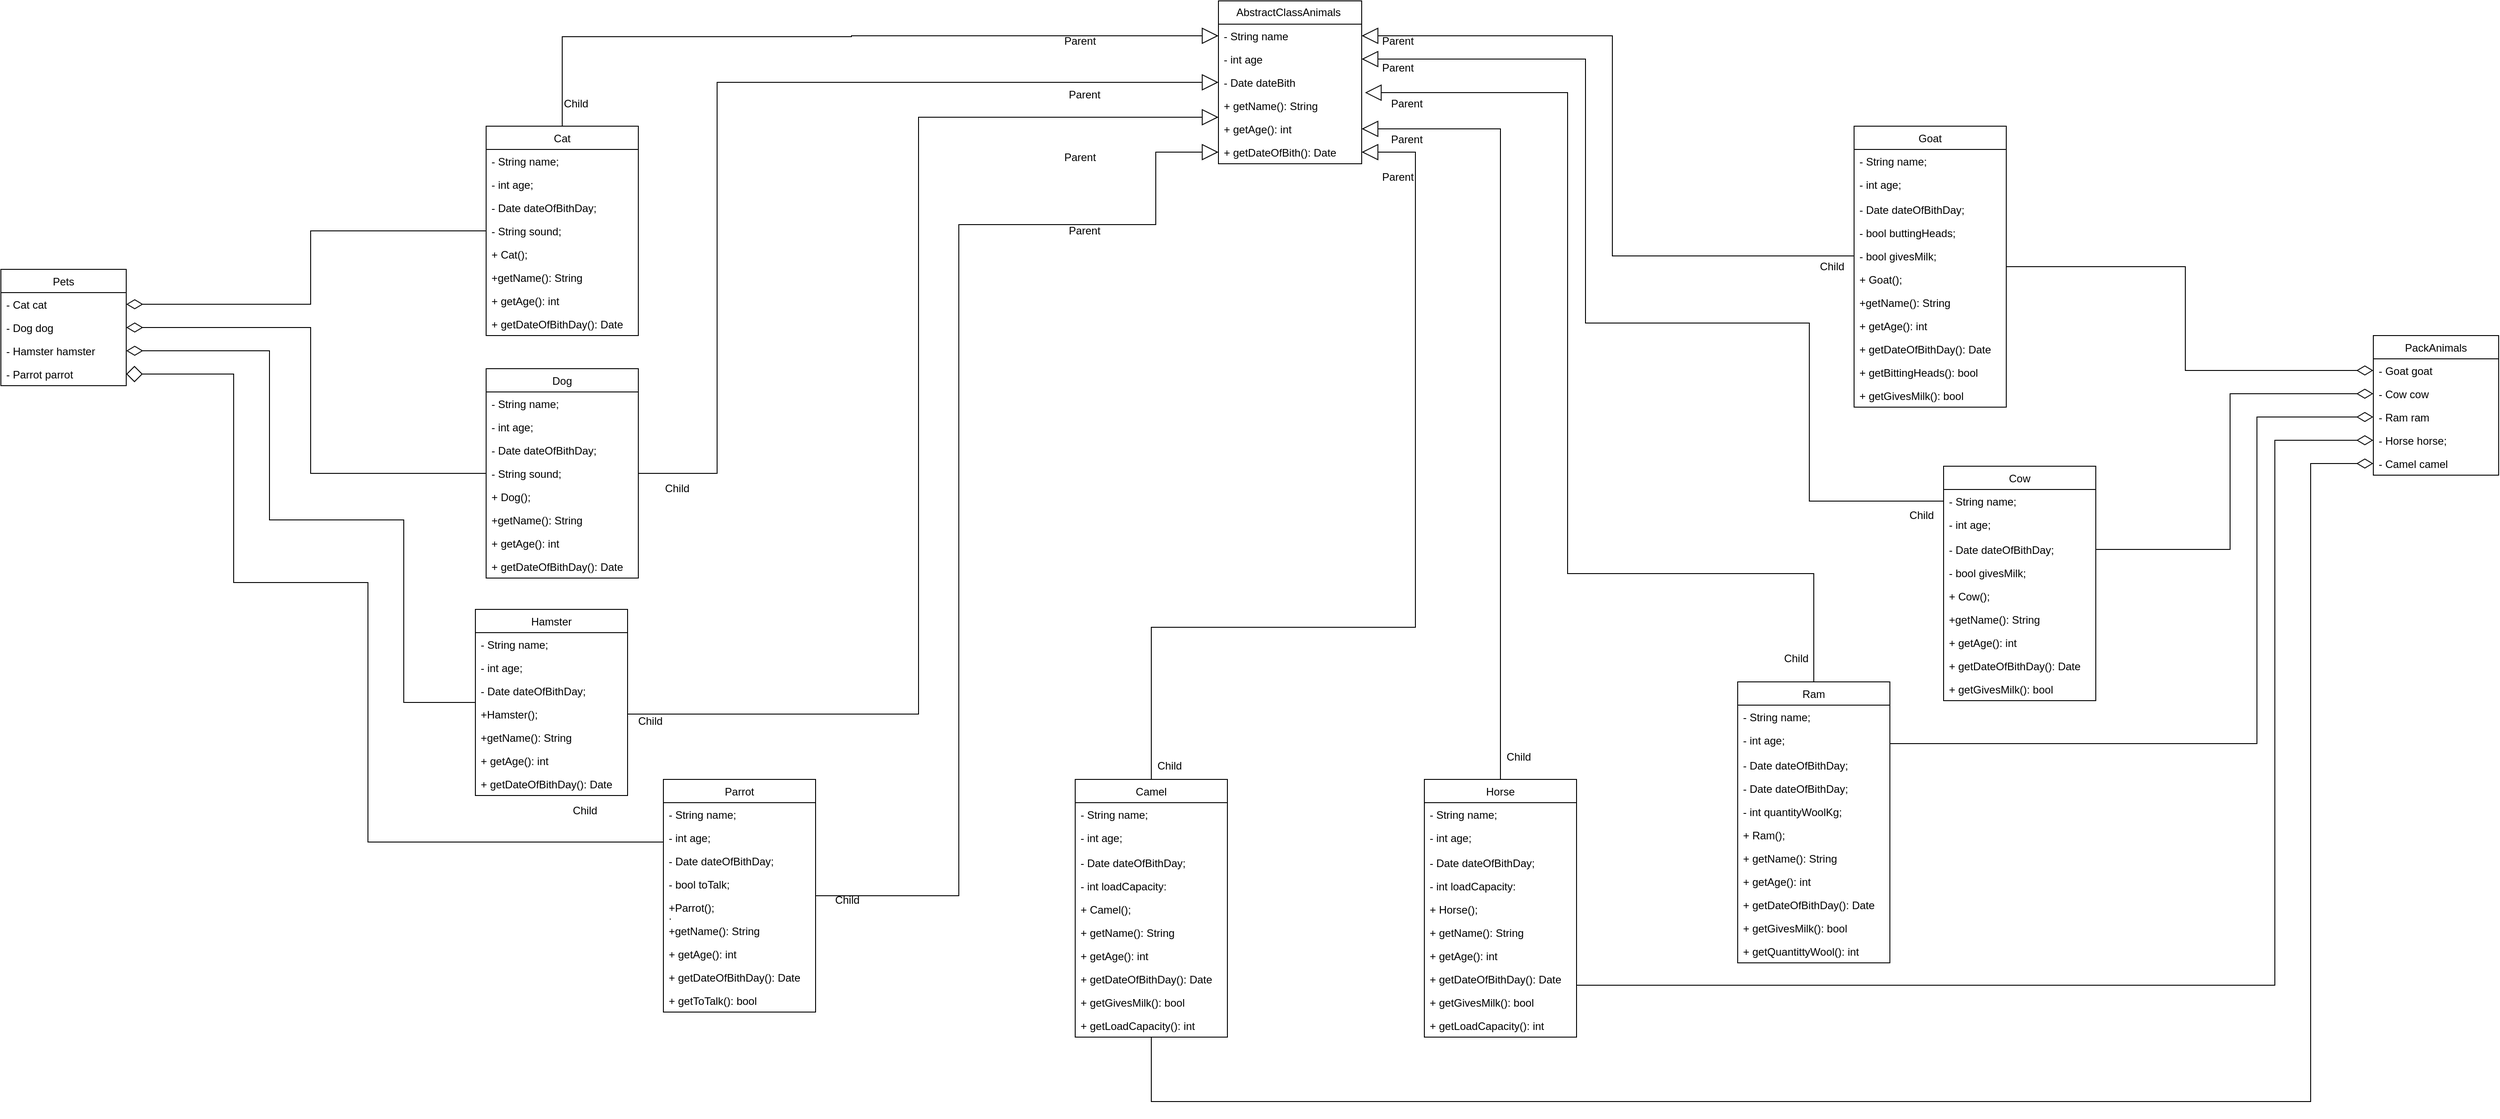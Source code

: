 <mxfile version="21.0.2" type="device"><diagram name="Страница 1" id="cT8dBpy1_3eUIPKCFxDa"><mxGraphModel dx="4470" dy="2877" grid="1" gridSize="10" guides="1" tooltips="1" connect="1" arrows="1" fold="1" page="1" pageScale="1" pageWidth="827" pageHeight="1169" math="0" shadow="0"><root><mxCell id="0"/><mxCell id="1" parent="0"/><mxCell id="SlLjY2bCxYpocSFj_MPM-5" value="Pets" style="swimlane;fontStyle=0;childLayout=stackLayout;horizontal=1;startSize=26;fillColor=none;horizontalStack=0;resizeParent=1;resizeParentMax=0;resizeLast=0;collapsible=1;marginBottom=0;" parent="1" vertex="1"><mxGeometry x="-1040" y="-60" width="140" height="130" as="geometry"><mxRectangle x="70" y="190" width="60" height="30" as="alternateBounds"/></mxGeometry></mxCell><mxCell id="SlLjY2bCxYpocSFj_MPM-6" value="- Cat cat" style="text;strokeColor=none;fillColor=none;align=left;verticalAlign=top;spacingLeft=4;spacingRight=4;overflow=hidden;rotatable=0;points=[[0,0.5],[1,0.5]];portConstraint=eastwest;" parent="SlLjY2bCxYpocSFj_MPM-5" vertex="1"><mxGeometry y="26" width="140" height="26" as="geometry"/></mxCell><mxCell id="SlLjY2bCxYpocSFj_MPM-7" value="- Dog dog" style="text;strokeColor=none;fillColor=none;align=left;verticalAlign=top;spacingLeft=4;spacingRight=4;overflow=hidden;rotatable=0;points=[[0,0.5],[1,0.5]];portConstraint=eastwest;" parent="SlLjY2bCxYpocSFj_MPM-5" vertex="1"><mxGeometry y="52" width="140" height="26" as="geometry"/></mxCell><mxCell id="SlLjY2bCxYpocSFj_MPM-8" value="- Hamster hamster" style="text;strokeColor=none;fillColor=none;align=left;verticalAlign=top;spacingLeft=4;spacingRight=4;overflow=hidden;rotatable=0;points=[[0,0.5],[1,0.5]];portConstraint=eastwest;" parent="SlLjY2bCxYpocSFj_MPM-5" vertex="1"><mxGeometry y="78" width="140" height="26" as="geometry"/></mxCell><mxCell id="lyi3nsSo2oA5ovDPNlFx-39" value="- Parrot parrot" style="text;strokeColor=none;fillColor=none;align=left;verticalAlign=top;spacingLeft=4;spacingRight=4;overflow=hidden;rotatable=0;points=[[0,0.5],[1,0.5]];portConstraint=eastwest;" parent="SlLjY2bCxYpocSFj_MPM-5" vertex="1"><mxGeometry y="104" width="140" height="26" as="geometry"/></mxCell><mxCell id="SlLjY2bCxYpocSFj_MPM-9" value="PackAnimals" style="swimlane;fontStyle=0;childLayout=stackLayout;horizontal=1;startSize=26;fillColor=none;horizontalStack=0;resizeParent=1;resizeParentMax=0;resizeLast=0;collapsible=1;marginBottom=0;" parent="1" vertex="1"><mxGeometry x="1610" y="14" width="140" height="156" as="geometry"/></mxCell><mxCell id="SlLjY2bCxYpocSFj_MPM-10" value="- Goat goat" style="text;strokeColor=none;fillColor=none;align=left;verticalAlign=top;spacingLeft=4;spacingRight=4;overflow=hidden;rotatable=0;points=[[0,0.5],[1,0.5]];portConstraint=eastwest;" parent="SlLjY2bCxYpocSFj_MPM-9" vertex="1"><mxGeometry y="26" width="140" height="26" as="geometry"/></mxCell><mxCell id="SlLjY2bCxYpocSFj_MPM-11" value="- Cow cow " style="text;strokeColor=none;fillColor=none;align=left;verticalAlign=top;spacingLeft=4;spacingRight=4;overflow=hidden;rotatable=0;points=[[0,0.5],[1,0.5]];portConstraint=eastwest;" parent="SlLjY2bCxYpocSFj_MPM-9" vertex="1"><mxGeometry y="52" width="140" height="26" as="geometry"/></mxCell><mxCell id="SlLjY2bCxYpocSFj_MPM-12" value="- Ram ram" style="text;strokeColor=none;fillColor=none;align=left;verticalAlign=top;spacingLeft=4;spacingRight=4;overflow=hidden;rotatable=0;points=[[0,0.5],[1,0.5]];portConstraint=eastwest;" parent="SlLjY2bCxYpocSFj_MPM-9" vertex="1"><mxGeometry y="78" width="140" height="26" as="geometry"/></mxCell><mxCell id="lyi3nsSo2oA5ovDPNlFx-111" value="- Horse horse;" style="text;strokeColor=none;fillColor=none;align=left;verticalAlign=top;spacingLeft=4;spacingRight=4;overflow=hidden;rotatable=0;points=[[0,0.5],[1,0.5]];portConstraint=eastwest;" parent="SlLjY2bCxYpocSFj_MPM-9" vertex="1"><mxGeometry y="104" width="140" height="26" as="geometry"/></mxCell><mxCell id="WIQMzBnwTn2i3exdEgQD-1" value="- Camel camel" style="text;strokeColor=none;fillColor=none;align=left;verticalAlign=top;spacingLeft=4;spacingRight=4;overflow=hidden;rotatable=0;points=[[0,0.5],[1,0.5]];portConstraint=eastwest;" parent="SlLjY2bCxYpocSFj_MPM-9" vertex="1"><mxGeometry y="130" width="140" height="26" as="geometry"/></mxCell><mxCell id="0Rl88c824st3rcT5z0Gn-23" style="edgeStyle=orthogonalEdgeStyle;rounded=0;orthogonalLoop=1;jettySize=auto;html=1;entryX=0;entryY=0.5;entryDx=0;entryDy=0;endArrow=block;endFill=0;endSize=16;" edge="1" parent="1" source="lyi3nsSo2oA5ovDPNlFx-1" target="0Rl88c824st3rcT5z0Gn-16"><mxGeometry relative="1" as="geometry"><Array as="points"><mxPoint x="-413" y="-320"/><mxPoint x="-90" y="-320"/></Array></mxGeometry></mxCell><mxCell id="0Rl88c824st3rcT5z0Gn-42" style="edgeStyle=orthogonalEdgeStyle;rounded=0;orthogonalLoop=1;jettySize=auto;html=1;entryX=1;entryY=0.5;entryDx=0;entryDy=0;endArrow=diamondThin;endFill=0;endSize=16;" edge="1" parent="1" source="lyi3nsSo2oA5ovDPNlFx-1" target="SlLjY2bCxYpocSFj_MPM-6"><mxGeometry relative="1" as="geometry"><mxPoint x="-640.0" as="targetPoint"/></mxGeometry></mxCell><mxCell id="lyi3nsSo2oA5ovDPNlFx-1" value="Cat" style="swimlane;fontStyle=0;childLayout=stackLayout;horizontal=1;startSize=26;fillColor=none;horizontalStack=0;resizeParent=1;resizeParentMax=0;resizeLast=0;collapsible=1;marginBottom=0;" parent="1" vertex="1"><mxGeometry x="-498" y="-220" width="170" height="234" as="geometry"/></mxCell><mxCell id="lyi3nsSo2oA5ovDPNlFx-2" value="- String name;" style="text;strokeColor=none;fillColor=none;align=left;verticalAlign=top;spacingLeft=4;spacingRight=4;overflow=hidden;rotatable=0;points=[[0,0.5],[1,0.5]];portConstraint=eastwest;" parent="lyi3nsSo2oA5ovDPNlFx-1" vertex="1"><mxGeometry y="26" width="170" height="26" as="geometry"/></mxCell><mxCell id="lyi3nsSo2oA5ovDPNlFx-3" value="- int age;" style="text;strokeColor=none;fillColor=none;align=left;verticalAlign=top;spacingLeft=4;spacingRight=4;overflow=hidden;rotatable=0;points=[[0,0.5],[1,0.5]];portConstraint=eastwest;" parent="lyi3nsSo2oA5ovDPNlFx-1" vertex="1"><mxGeometry y="52" width="170" height="26" as="geometry"/></mxCell><mxCell id="lyi3nsSo2oA5ovDPNlFx-4" value="- Date dateOfBithDay;" style="text;strokeColor=none;fillColor=none;align=left;verticalAlign=top;spacingLeft=4;spacingRight=4;overflow=hidden;rotatable=0;points=[[0,0.5],[1,0.5]];portConstraint=eastwest;" parent="lyi3nsSo2oA5ovDPNlFx-1" vertex="1"><mxGeometry y="78" width="170" height="26" as="geometry"/></mxCell><mxCell id="lyi3nsSo2oA5ovDPNlFx-17" value="- String sound;" style="text;strokeColor=none;fillColor=none;align=left;verticalAlign=top;spacingLeft=4;spacingRight=4;overflow=hidden;rotatable=0;points=[[0,0.5],[1,0.5]];portConstraint=eastwest;" parent="lyi3nsSo2oA5ovDPNlFx-1" vertex="1"><mxGeometry y="104" width="170" height="26" as="geometry"/></mxCell><mxCell id="lyi3nsSo2oA5ovDPNlFx-18" value="+ Cat();" style="text;strokeColor=none;fillColor=none;align=left;verticalAlign=top;spacingLeft=4;spacingRight=4;overflow=hidden;rotatable=0;points=[[0,0.5],[1,0.5]];portConstraint=eastwest;" parent="lyi3nsSo2oA5ovDPNlFx-1" vertex="1"><mxGeometry y="130" width="170" height="26" as="geometry"/></mxCell><mxCell id="lyi3nsSo2oA5ovDPNlFx-8" value="+getName(): String " style="text;strokeColor=none;fillColor=none;align=left;verticalAlign=top;spacingLeft=4;spacingRight=4;overflow=hidden;rotatable=0;points=[[0,0.5],[1,0.5]];portConstraint=eastwest;" parent="lyi3nsSo2oA5ovDPNlFx-1" vertex="1"><mxGeometry y="156" width="170" height="26" as="geometry"/></mxCell><mxCell id="lyi3nsSo2oA5ovDPNlFx-9" value="+ getAge(): int" style="text;strokeColor=none;fillColor=none;align=left;verticalAlign=top;spacingLeft=4;spacingRight=4;overflow=hidden;rotatable=0;points=[[0,0.5],[1,0.5]];portConstraint=eastwest;" parent="lyi3nsSo2oA5ovDPNlFx-1" vertex="1"><mxGeometry y="182" width="170" height="26" as="geometry"/></mxCell><mxCell id="lyi3nsSo2oA5ovDPNlFx-7" value="+ getDateOfBithDay(): Date" style="text;strokeColor=none;fillColor=none;align=left;verticalAlign=top;spacingLeft=4;spacingRight=4;overflow=hidden;rotatable=0;points=[[0,0.5],[1,0.5]];portConstraint=eastwest;" parent="lyi3nsSo2oA5ovDPNlFx-1" vertex="1"><mxGeometry y="208" width="170" height="26" as="geometry"/></mxCell><mxCell id="0Rl88c824st3rcT5z0Gn-29" style="edgeStyle=orthogonalEdgeStyle;rounded=0;orthogonalLoop=1;jettySize=auto;html=1;entryX=0;entryY=0.5;entryDx=0;entryDy=0;endArrow=block;endFill=0;endSize=16;" edge="1" parent="1" source="lyi3nsSo2oA5ovDPNlFx-19" target="0Rl88c824st3rcT5z0Gn-18"><mxGeometry relative="1" as="geometry"><Array as="points"><mxPoint x="-240" y="168"/><mxPoint x="-240" y="-269"/></Array></mxGeometry></mxCell><mxCell id="lyi3nsSo2oA5ovDPNlFx-19" value="Dog" style="swimlane;fontStyle=0;childLayout=stackLayout;horizontal=1;startSize=26;fillColor=none;horizontalStack=0;resizeParent=1;resizeParentMax=0;resizeLast=0;collapsible=1;marginBottom=0;" parent="1" vertex="1"><mxGeometry x="-498" y="51" width="170" height="234" as="geometry"/></mxCell><mxCell id="lyi3nsSo2oA5ovDPNlFx-20" value="- String name;" style="text;strokeColor=none;fillColor=none;align=left;verticalAlign=top;spacingLeft=4;spacingRight=4;overflow=hidden;rotatable=0;points=[[0,0.5],[1,0.5]];portConstraint=eastwest;" parent="lyi3nsSo2oA5ovDPNlFx-19" vertex="1"><mxGeometry y="26" width="170" height="26" as="geometry"/></mxCell><mxCell id="lyi3nsSo2oA5ovDPNlFx-21" value="- int age;" style="text;strokeColor=none;fillColor=none;align=left;verticalAlign=top;spacingLeft=4;spacingRight=4;overflow=hidden;rotatable=0;points=[[0,0.5],[1,0.5]];portConstraint=eastwest;" parent="lyi3nsSo2oA5ovDPNlFx-19" vertex="1"><mxGeometry y="52" width="170" height="26" as="geometry"/></mxCell><mxCell id="lyi3nsSo2oA5ovDPNlFx-22" value="- Date dateOfBithDay;" style="text;strokeColor=none;fillColor=none;align=left;verticalAlign=top;spacingLeft=4;spacingRight=4;overflow=hidden;rotatable=0;points=[[0,0.5],[1,0.5]];portConstraint=eastwest;" parent="lyi3nsSo2oA5ovDPNlFx-19" vertex="1"><mxGeometry y="78" width="170" height="26" as="geometry"/></mxCell><mxCell id="lyi3nsSo2oA5ovDPNlFx-23" value="- String sound;" style="text;strokeColor=none;fillColor=none;align=left;verticalAlign=top;spacingLeft=4;spacingRight=4;overflow=hidden;rotatable=0;points=[[0,0.5],[1,0.5]];portConstraint=eastwest;" parent="lyi3nsSo2oA5ovDPNlFx-19" vertex="1"><mxGeometry y="104" width="170" height="26" as="geometry"/></mxCell><mxCell id="lyi3nsSo2oA5ovDPNlFx-24" value="+ Dog();" style="text;strokeColor=none;fillColor=none;align=left;verticalAlign=top;spacingLeft=4;spacingRight=4;overflow=hidden;rotatable=0;points=[[0,0.5],[1,0.5]];portConstraint=eastwest;" parent="lyi3nsSo2oA5ovDPNlFx-19" vertex="1"><mxGeometry y="130" width="170" height="26" as="geometry"/></mxCell><mxCell id="lyi3nsSo2oA5ovDPNlFx-25" value="+getName(): String " style="text;strokeColor=none;fillColor=none;align=left;verticalAlign=top;spacingLeft=4;spacingRight=4;overflow=hidden;rotatable=0;points=[[0,0.5],[1,0.5]];portConstraint=eastwest;" parent="lyi3nsSo2oA5ovDPNlFx-19" vertex="1"><mxGeometry y="156" width="170" height="26" as="geometry"/></mxCell><mxCell id="lyi3nsSo2oA5ovDPNlFx-26" value="+ getAge(): int" style="text;strokeColor=none;fillColor=none;align=left;verticalAlign=top;spacingLeft=4;spacingRight=4;overflow=hidden;rotatable=0;points=[[0,0.5],[1,0.5]];portConstraint=eastwest;" parent="lyi3nsSo2oA5ovDPNlFx-19" vertex="1"><mxGeometry y="182" width="170" height="26" as="geometry"/></mxCell><mxCell id="lyi3nsSo2oA5ovDPNlFx-27" value="+ getDateOfBithDay(): Date" style="text;strokeColor=none;fillColor=none;align=left;verticalAlign=top;spacingLeft=4;spacingRight=4;overflow=hidden;rotatable=0;points=[[0,0.5],[1,0.5]];portConstraint=eastwest;" parent="lyi3nsSo2oA5ovDPNlFx-19" vertex="1"><mxGeometry y="208" width="170" height="26" as="geometry"/></mxCell><mxCell id="0Rl88c824st3rcT5z0Gn-44" style="edgeStyle=orthogonalEdgeStyle;rounded=0;orthogonalLoop=1;jettySize=auto;html=1;entryX=1;entryY=0.5;entryDx=0;entryDy=0;endArrow=diamondThin;endFill=0;endSize=16;" edge="1" parent="1" source="lyi3nsSo2oA5ovDPNlFx-29" target="SlLjY2bCxYpocSFj_MPM-8"><mxGeometry relative="1" as="geometry"><Array as="points"><mxPoint x="-590" y="424"/><mxPoint x="-590" y="220"/><mxPoint x="-740" y="220"/><mxPoint x="-740" y="31"/></Array></mxGeometry></mxCell><mxCell id="lyi3nsSo2oA5ovDPNlFx-29" value="Hamster" style="swimlane;fontStyle=0;childLayout=stackLayout;horizontal=1;startSize=26;fillColor=none;horizontalStack=0;resizeParent=1;resizeParentMax=0;resizeLast=0;collapsible=1;marginBottom=0;" parent="1" vertex="1"><mxGeometry x="-510" y="320" width="170" height="208" as="geometry"/></mxCell><mxCell id="lyi3nsSo2oA5ovDPNlFx-30" value="- String name;" style="text;strokeColor=none;fillColor=none;align=left;verticalAlign=top;spacingLeft=4;spacingRight=4;overflow=hidden;rotatable=0;points=[[0,0.5],[1,0.5]];portConstraint=eastwest;" parent="lyi3nsSo2oA5ovDPNlFx-29" vertex="1"><mxGeometry y="26" width="170" height="26" as="geometry"/></mxCell><mxCell id="lyi3nsSo2oA5ovDPNlFx-31" value="- int age;" style="text;strokeColor=none;fillColor=none;align=left;verticalAlign=top;spacingLeft=4;spacingRight=4;overflow=hidden;rotatable=0;points=[[0,0.5],[1,0.5]];portConstraint=eastwest;" parent="lyi3nsSo2oA5ovDPNlFx-29" vertex="1"><mxGeometry y="52" width="170" height="26" as="geometry"/></mxCell><mxCell id="lyi3nsSo2oA5ovDPNlFx-32" value="- Date dateOfBithDay;" style="text;strokeColor=none;fillColor=none;align=left;verticalAlign=top;spacingLeft=4;spacingRight=4;overflow=hidden;rotatable=0;points=[[0,0.5],[1,0.5]];portConstraint=eastwest;" parent="lyi3nsSo2oA5ovDPNlFx-29" vertex="1"><mxGeometry y="78" width="170" height="26" as="geometry"/></mxCell><mxCell id="lyi3nsSo2oA5ovDPNlFx-34" value="+Hamster();" style="text;strokeColor=none;fillColor=none;align=left;verticalAlign=top;spacingLeft=4;spacingRight=4;overflow=hidden;rotatable=0;points=[[0,0.5],[1,0.5]];portConstraint=eastwest;" parent="lyi3nsSo2oA5ovDPNlFx-29" vertex="1"><mxGeometry y="104" width="170" height="26" as="geometry"/></mxCell><mxCell id="lyi3nsSo2oA5ovDPNlFx-35" value="+getName(): String " style="text;strokeColor=none;fillColor=none;align=left;verticalAlign=top;spacingLeft=4;spacingRight=4;overflow=hidden;rotatable=0;points=[[0,0.5],[1,0.5]];portConstraint=eastwest;" parent="lyi3nsSo2oA5ovDPNlFx-29" vertex="1"><mxGeometry y="130" width="170" height="26" as="geometry"/></mxCell><mxCell id="lyi3nsSo2oA5ovDPNlFx-36" value="+ getAge(): int" style="text;strokeColor=none;fillColor=none;align=left;verticalAlign=top;spacingLeft=4;spacingRight=4;overflow=hidden;rotatable=0;points=[[0,0.5],[1,0.5]];portConstraint=eastwest;" parent="lyi3nsSo2oA5ovDPNlFx-29" vertex="1"><mxGeometry y="156" width="170" height="26" as="geometry"/></mxCell><mxCell id="lyi3nsSo2oA5ovDPNlFx-37" value="+ getDateOfBithDay(): Date" style="text;strokeColor=none;fillColor=none;align=left;verticalAlign=top;spacingLeft=4;spacingRight=4;overflow=hidden;rotatable=0;points=[[0,0.5],[1,0.5]];portConstraint=eastwest;" parent="lyi3nsSo2oA5ovDPNlFx-29" vertex="1"><mxGeometry y="182" width="170" height="26" as="geometry"/></mxCell><mxCell id="0Rl88c824st3rcT5z0Gn-35" style="edgeStyle=orthogonalEdgeStyle;rounded=0;orthogonalLoop=1;jettySize=auto;html=1;entryX=0;entryY=0.5;entryDx=0;entryDy=0;endArrow=block;endFill=0;endSize=16;" edge="1" parent="1" source="lyi3nsSo2oA5ovDPNlFx-40" target="0Rl88c824st3rcT5z0Gn-20"><mxGeometry relative="1" as="geometry"><Array as="points"><mxPoint x="30" y="640"/><mxPoint x="30" y="-110"/><mxPoint x="250" y="-110"/><mxPoint x="250" y="-191"/></Array></mxGeometry></mxCell><mxCell id="0Rl88c824st3rcT5z0Gn-45" style="edgeStyle=orthogonalEdgeStyle;rounded=0;orthogonalLoop=1;jettySize=auto;html=1;entryX=1;entryY=0.5;entryDx=0;entryDy=0;endArrow=diamond;endFill=0;endSize=16;" edge="1" parent="1" source="lyi3nsSo2oA5ovDPNlFx-40" target="lyi3nsSo2oA5ovDPNlFx-39"><mxGeometry relative="1" as="geometry"><Array as="points"><mxPoint x="-630" y="580"/><mxPoint x="-630" y="290"/><mxPoint x="-780" y="290"/><mxPoint x="-780" y="57"/></Array></mxGeometry></mxCell><mxCell id="lyi3nsSo2oA5ovDPNlFx-40" value="Parrot" style="swimlane;fontStyle=0;childLayout=stackLayout;horizontal=1;startSize=26;fillColor=none;horizontalStack=0;resizeParent=1;resizeParentMax=0;resizeLast=0;collapsible=1;marginBottom=0;labelBackgroundColor=default;" parent="1" vertex="1"><mxGeometry x="-300" y="510" width="170" height="260" as="geometry"/></mxCell><mxCell id="lyi3nsSo2oA5ovDPNlFx-41" value="- String name;" style="text;strokeColor=none;fillColor=none;align=left;verticalAlign=top;spacingLeft=4;spacingRight=4;overflow=hidden;rotatable=0;points=[[0,0.5],[1,0.5]];portConstraint=eastwest;" parent="lyi3nsSo2oA5ovDPNlFx-40" vertex="1"><mxGeometry y="26" width="170" height="26" as="geometry"/></mxCell><mxCell id="lyi3nsSo2oA5ovDPNlFx-42" value="- int age;" style="text;strokeColor=none;fillColor=none;align=left;verticalAlign=top;spacingLeft=4;spacingRight=4;overflow=hidden;rotatable=0;points=[[0,0.5],[1,0.5]];portConstraint=eastwest;" parent="lyi3nsSo2oA5ovDPNlFx-40" vertex="1"><mxGeometry y="52" width="170" height="26" as="geometry"/></mxCell><mxCell id="lyi3nsSo2oA5ovDPNlFx-43" value="- Date dateOfBithDay;" style="text;strokeColor=none;fillColor=none;align=left;verticalAlign=top;spacingLeft=4;spacingRight=4;overflow=hidden;rotatable=0;points=[[0,0.5],[1,0.5]];portConstraint=eastwest;" parent="lyi3nsSo2oA5ovDPNlFx-40" vertex="1"><mxGeometry y="78" width="170" height="26" as="geometry"/></mxCell><mxCell id="lyi3nsSo2oA5ovDPNlFx-48" value="- bool toTalk;" style="text;strokeColor=none;fillColor=none;align=left;verticalAlign=top;spacingLeft=4;spacingRight=4;overflow=hidden;rotatable=0;points=[[0,0.5],[1,0.5]];portConstraint=eastwest;" parent="lyi3nsSo2oA5ovDPNlFx-40" vertex="1"><mxGeometry y="104" width="170" height="26" as="geometry"/></mxCell><mxCell id="lyi3nsSo2oA5ovDPNlFx-44" value="+Parrot();&#10;;" style="text;strokeColor=none;fillColor=none;align=left;verticalAlign=top;spacingLeft=4;spacingRight=4;overflow=hidden;rotatable=0;points=[[0,0.5],[1,0.5]];portConstraint=eastwest;" parent="lyi3nsSo2oA5ovDPNlFx-40" vertex="1"><mxGeometry y="130" width="170" height="26" as="geometry"/></mxCell><mxCell id="lyi3nsSo2oA5ovDPNlFx-45" value="+getName(): String " style="text;strokeColor=none;fillColor=none;align=left;verticalAlign=top;spacingLeft=4;spacingRight=4;overflow=hidden;rotatable=0;points=[[0,0.5],[1,0.5]];portConstraint=eastwest;" parent="lyi3nsSo2oA5ovDPNlFx-40" vertex="1"><mxGeometry y="156" width="170" height="26" as="geometry"/></mxCell><mxCell id="lyi3nsSo2oA5ovDPNlFx-46" value="+ getAge(): int" style="text;strokeColor=none;fillColor=none;align=left;verticalAlign=top;spacingLeft=4;spacingRight=4;overflow=hidden;rotatable=0;points=[[0,0.5],[1,0.5]];portConstraint=eastwest;" parent="lyi3nsSo2oA5ovDPNlFx-40" vertex="1"><mxGeometry y="182" width="170" height="26" as="geometry"/></mxCell><mxCell id="lyi3nsSo2oA5ovDPNlFx-47" value="+ getDateOfBithDay(): Date" style="text;strokeColor=none;fillColor=none;align=left;verticalAlign=top;spacingLeft=4;spacingRight=4;overflow=hidden;rotatable=0;points=[[0,0.5],[1,0.5]];portConstraint=eastwest;" parent="lyi3nsSo2oA5ovDPNlFx-40" vertex="1"><mxGeometry y="208" width="170" height="26" as="geometry"/></mxCell><mxCell id="lyi3nsSo2oA5ovDPNlFx-49" value="+ getToTalk(): bool" style="text;strokeColor=none;fillColor=none;align=left;verticalAlign=top;spacingLeft=4;spacingRight=4;overflow=hidden;rotatable=0;points=[[0,0.5],[1,0.5]];portConstraint=eastwest;" parent="lyi3nsSo2oA5ovDPNlFx-40" vertex="1"><mxGeometry y="234" width="170" height="26" as="geometry"/></mxCell><mxCell id="0Rl88c824st3rcT5z0Gn-64" style="edgeStyle=orthogonalEdgeStyle;rounded=0;orthogonalLoop=1;jettySize=auto;html=1;entryX=0;entryY=0.5;entryDx=0;entryDy=0;endArrow=diamondThin;endFill=0;endSize=16;" edge="1" parent="1" source="lyi3nsSo2oA5ovDPNlFx-51" target="SlLjY2bCxYpocSFj_MPM-10"><mxGeometry relative="1" as="geometry"/></mxCell><mxCell id="lyi3nsSo2oA5ovDPNlFx-51" value="Goat" style="swimlane;fontStyle=0;childLayout=stackLayout;horizontal=1;startSize=26;fillColor=none;horizontalStack=0;resizeParent=1;resizeParentMax=0;resizeLast=0;collapsible=1;marginBottom=0;" parent="1" vertex="1"><mxGeometry x="1030" y="-220" width="170" height="314" as="geometry"/></mxCell><mxCell id="lyi3nsSo2oA5ovDPNlFx-52" value="- String name;" style="text;strokeColor=none;fillColor=none;align=left;verticalAlign=top;spacingLeft=4;spacingRight=4;overflow=hidden;rotatable=0;points=[[0,0.5],[1,0.5]];portConstraint=eastwest;" parent="lyi3nsSo2oA5ovDPNlFx-51" vertex="1"><mxGeometry y="26" width="170" height="26" as="geometry"/></mxCell><mxCell id="lyi3nsSo2oA5ovDPNlFx-53" value="- int age;" style="text;strokeColor=none;fillColor=none;align=left;verticalAlign=top;spacingLeft=4;spacingRight=4;overflow=hidden;rotatable=0;points=[[0,0.5],[1,0.5]];portConstraint=eastwest;" parent="lyi3nsSo2oA5ovDPNlFx-51" vertex="1"><mxGeometry y="52" width="170" height="28" as="geometry"/></mxCell><mxCell id="lyi3nsSo2oA5ovDPNlFx-54" value="- Date dateOfBithDay;" style="text;strokeColor=none;fillColor=none;align=left;verticalAlign=top;spacingLeft=4;spacingRight=4;overflow=hidden;rotatable=0;points=[[0,0.5],[1,0.5]];portConstraint=eastwest;" parent="lyi3nsSo2oA5ovDPNlFx-51" vertex="1"><mxGeometry y="80" width="170" height="26" as="geometry"/></mxCell><mxCell id="lyi3nsSo2oA5ovDPNlFx-59" value="- bool buttingHeads;" style="text;strokeColor=none;fillColor=none;align=left;verticalAlign=top;spacingLeft=4;spacingRight=4;overflow=hidden;rotatable=0;points=[[0,0.5],[1,0.5]];portConstraint=eastwest;" parent="lyi3nsSo2oA5ovDPNlFx-51" vertex="1"><mxGeometry y="106" width="170" height="26" as="geometry"/></mxCell><mxCell id="lyi3nsSo2oA5ovDPNlFx-62" value="- bool givesMilk;" style="text;strokeColor=none;fillColor=none;align=left;verticalAlign=top;spacingLeft=4;spacingRight=4;overflow=hidden;rotatable=0;points=[[0,0.5],[1,0.5]];portConstraint=eastwest;" parent="lyi3nsSo2oA5ovDPNlFx-51" vertex="1"><mxGeometry y="132" width="170" height="26" as="geometry"/></mxCell><mxCell id="lyi3nsSo2oA5ovDPNlFx-55" value="+ Goat();" style="text;strokeColor=none;fillColor=none;align=left;verticalAlign=top;spacingLeft=4;spacingRight=4;overflow=hidden;rotatable=0;points=[[0,0.5],[1,0.5]];portConstraint=eastwest;" parent="lyi3nsSo2oA5ovDPNlFx-51" vertex="1"><mxGeometry y="158" width="170" height="26" as="geometry"/></mxCell><mxCell id="lyi3nsSo2oA5ovDPNlFx-56" value="+getName(): String " style="text;strokeColor=none;fillColor=none;align=left;verticalAlign=top;spacingLeft=4;spacingRight=4;overflow=hidden;rotatable=0;points=[[0,0.5],[1,0.5]];portConstraint=eastwest;" parent="lyi3nsSo2oA5ovDPNlFx-51" vertex="1"><mxGeometry y="184" width="170" height="26" as="geometry"/></mxCell><mxCell id="lyi3nsSo2oA5ovDPNlFx-57" value="+ getAge(): int" style="text;strokeColor=none;fillColor=none;align=left;verticalAlign=top;spacingLeft=4;spacingRight=4;overflow=hidden;rotatable=0;points=[[0,0.5],[1,0.5]];portConstraint=eastwest;" parent="lyi3nsSo2oA5ovDPNlFx-51" vertex="1"><mxGeometry y="210" width="170" height="26" as="geometry"/></mxCell><mxCell id="lyi3nsSo2oA5ovDPNlFx-58" value="+ getDateOfBithDay(): Date" style="text;strokeColor=none;fillColor=none;align=left;verticalAlign=top;spacingLeft=4;spacingRight=4;overflow=hidden;rotatable=0;points=[[0,0.5],[1,0.5]];portConstraint=eastwest;" parent="lyi3nsSo2oA5ovDPNlFx-51" vertex="1"><mxGeometry y="236" width="170" height="26" as="geometry"/></mxCell><mxCell id="lyi3nsSo2oA5ovDPNlFx-60" value="+ getBittingHeads(): bool" style="text;strokeColor=none;fillColor=none;align=left;verticalAlign=top;spacingLeft=4;spacingRight=4;overflow=hidden;rotatable=0;points=[[0,0.5],[1,0.5]];portConstraint=eastwest;" parent="lyi3nsSo2oA5ovDPNlFx-51" vertex="1"><mxGeometry y="262" width="170" height="26" as="geometry"/></mxCell><mxCell id="lyi3nsSo2oA5ovDPNlFx-63" value="+ getGivesMilk(): bool" style="text;strokeColor=none;fillColor=none;align=left;verticalAlign=top;spacingLeft=4;spacingRight=4;overflow=hidden;rotatable=0;points=[[0,0.5],[1,0.5]];portConstraint=eastwest;" parent="lyi3nsSo2oA5ovDPNlFx-51" vertex="1"><mxGeometry y="288" width="170" height="26" as="geometry"/></mxCell><mxCell id="lyi3nsSo2oA5ovDPNlFx-64" value="Cow" style="swimlane;fontStyle=0;childLayout=stackLayout;horizontal=1;startSize=26;fillColor=none;horizontalStack=0;resizeParent=1;resizeParentMax=0;resizeLast=0;collapsible=1;marginBottom=0;" parent="1" vertex="1"><mxGeometry x="1130" y="160" width="170" height="262" as="geometry"/></mxCell><mxCell id="lyi3nsSo2oA5ovDPNlFx-65" value="- String name;" style="text;strokeColor=none;fillColor=none;align=left;verticalAlign=top;spacingLeft=4;spacingRight=4;overflow=hidden;rotatable=0;points=[[0,0.5],[1,0.5]];portConstraint=eastwest;" parent="lyi3nsSo2oA5ovDPNlFx-64" vertex="1"><mxGeometry y="26" width="170" height="26" as="geometry"/></mxCell><mxCell id="lyi3nsSo2oA5ovDPNlFx-66" value="- int age;" style="text;strokeColor=none;fillColor=none;align=left;verticalAlign=top;spacingLeft=4;spacingRight=4;overflow=hidden;rotatable=0;points=[[0,0.5],[1,0.5]];portConstraint=eastwest;" parent="lyi3nsSo2oA5ovDPNlFx-64" vertex="1"><mxGeometry y="52" width="170" height="28" as="geometry"/></mxCell><mxCell id="lyi3nsSo2oA5ovDPNlFx-67" value="- Date dateOfBithDay;" style="text;strokeColor=none;fillColor=none;align=left;verticalAlign=top;spacingLeft=4;spacingRight=4;overflow=hidden;rotatable=0;points=[[0,0.5],[1,0.5]];portConstraint=eastwest;" parent="lyi3nsSo2oA5ovDPNlFx-64" vertex="1"><mxGeometry y="80" width="170" height="26" as="geometry"/></mxCell><mxCell id="lyi3nsSo2oA5ovDPNlFx-69" value="- bool givesMilk;" style="text;strokeColor=none;fillColor=none;align=left;verticalAlign=top;spacingLeft=4;spacingRight=4;overflow=hidden;rotatable=0;points=[[0,0.5],[1,0.5]];portConstraint=eastwest;" parent="lyi3nsSo2oA5ovDPNlFx-64" vertex="1"><mxGeometry y="106" width="170" height="26" as="geometry"/></mxCell><mxCell id="lyi3nsSo2oA5ovDPNlFx-70" value="+ Cow();" style="text;strokeColor=none;fillColor=none;align=left;verticalAlign=top;spacingLeft=4;spacingRight=4;overflow=hidden;rotatable=0;points=[[0,0.5],[1,0.5]];portConstraint=eastwest;" parent="lyi3nsSo2oA5ovDPNlFx-64" vertex="1"><mxGeometry y="132" width="170" height="26" as="geometry"/></mxCell><mxCell id="lyi3nsSo2oA5ovDPNlFx-71" value="+getName(): String " style="text;strokeColor=none;fillColor=none;align=left;verticalAlign=top;spacingLeft=4;spacingRight=4;overflow=hidden;rotatable=0;points=[[0,0.5],[1,0.5]];portConstraint=eastwest;" parent="lyi3nsSo2oA5ovDPNlFx-64" vertex="1"><mxGeometry y="158" width="170" height="26" as="geometry"/></mxCell><mxCell id="lyi3nsSo2oA5ovDPNlFx-72" value="+ getAge(): int" style="text;strokeColor=none;fillColor=none;align=left;verticalAlign=top;spacingLeft=4;spacingRight=4;overflow=hidden;rotatable=0;points=[[0,0.5],[1,0.5]];portConstraint=eastwest;" parent="lyi3nsSo2oA5ovDPNlFx-64" vertex="1"><mxGeometry y="184" width="170" height="26" as="geometry"/></mxCell><mxCell id="lyi3nsSo2oA5ovDPNlFx-73" value="+ getDateOfBithDay(): Date" style="text;strokeColor=none;fillColor=none;align=left;verticalAlign=top;spacingLeft=4;spacingRight=4;overflow=hidden;rotatable=0;points=[[0,0.5],[1,0.5]];portConstraint=eastwest;" parent="lyi3nsSo2oA5ovDPNlFx-64" vertex="1"><mxGeometry y="210" width="170" height="26" as="geometry"/></mxCell><mxCell id="lyi3nsSo2oA5ovDPNlFx-75" value="+ getGivesMilk(): bool" style="text;strokeColor=none;fillColor=none;align=left;verticalAlign=top;spacingLeft=4;spacingRight=4;overflow=hidden;rotatable=0;points=[[0,0.5],[1,0.5]];portConstraint=eastwest;" parent="lyi3nsSo2oA5ovDPNlFx-64" vertex="1"><mxGeometry y="236" width="170" height="26" as="geometry"/></mxCell><mxCell id="0Rl88c824st3rcT5z0Gn-54" style="edgeStyle=orthogonalEdgeStyle;rounded=0;orthogonalLoop=1;jettySize=auto;html=1;entryX=1.023;entryY=0.943;entryDx=0;entryDy=0;entryPerimeter=0;endArrow=block;endFill=0;endSize=16;" edge="1" parent="1" source="lyi3nsSo2oA5ovDPNlFx-87" target="0Rl88c824st3rcT5z0Gn-18"><mxGeometry relative="1" as="geometry"><Array as="points"><mxPoint x="985" y="280"/><mxPoint x="710" y="280"/><mxPoint x="710" y="-257"/></Array></mxGeometry></mxCell><mxCell id="0Rl88c824st3rcT5z0Gn-67" style="edgeStyle=orthogonalEdgeStyle;rounded=0;orthogonalLoop=1;jettySize=auto;html=1;entryX=0;entryY=0.5;entryDx=0;entryDy=0;endArrow=diamondThin;endFill=0;endSize=16;" edge="1" parent="1" source="lyi3nsSo2oA5ovDPNlFx-87" target="SlLjY2bCxYpocSFj_MPM-12"><mxGeometry relative="1" as="geometry"><Array as="points"><mxPoint x="1480" y="470"/><mxPoint x="1480" y="105"/></Array></mxGeometry></mxCell><mxCell id="lyi3nsSo2oA5ovDPNlFx-87" value="Ram" style="swimlane;fontStyle=0;childLayout=stackLayout;horizontal=1;startSize=26;fillColor=none;horizontalStack=0;resizeParent=1;resizeParentMax=0;resizeLast=0;collapsible=1;marginBottom=0;" parent="1" vertex="1"><mxGeometry x="900" y="401" width="170" height="314" as="geometry"/></mxCell><mxCell id="lyi3nsSo2oA5ovDPNlFx-88" value="- String name;" style="text;strokeColor=none;fillColor=none;align=left;verticalAlign=top;spacingLeft=4;spacingRight=4;overflow=hidden;rotatable=0;points=[[0,0.5],[1,0.5]];portConstraint=eastwest;" parent="lyi3nsSo2oA5ovDPNlFx-87" vertex="1"><mxGeometry y="26" width="170" height="26" as="geometry"/></mxCell><mxCell id="lyi3nsSo2oA5ovDPNlFx-89" value="- int age;" style="text;strokeColor=none;fillColor=none;align=left;verticalAlign=top;spacingLeft=4;spacingRight=4;overflow=hidden;rotatable=0;points=[[0,0.5],[1,0.5]];portConstraint=eastwest;" parent="lyi3nsSo2oA5ovDPNlFx-87" vertex="1"><mxGeometry y="52" width="170" height="28" as="geometry"/></mxCell><mxCell id="lyi3nsSo2oA5ovDPNlFx-90" value="- Date dateOfBithDay;" style="text;strokeColor=none;fillColor=none;align=left;verticalAlign=top;spacingLeft=4;spacingRight=4;overflow=hidden;rotatable=0;points=[[0,0.5],[1,0.5]];portConstraint=eastwest;" parent="lyi3nsSo2oA5ovDPNlFx-87" vertex="1"><mxGeometry y="80" width="170" height="26" as="geometry"/></mxCell><mxCell id="0Rl88c824st3rcT5z0Gn-66" value="- Date dateOfBithDay;" style="text;strokeColor=none;fillColor=none;align=left;verticalAlign=top;spacingLeft=4;spacingRight=4;overflow=hidden;rotatable=0;points=[[0,0.5],[1,0.5]];portConstraint=eastwest;" vertex="1" parent="lyi3nsSo2oA5ovDPNlFx-87"><mxGeometry y="106" width="170" height="26" as="geometry"/></mxCell><mxCell id="lyi3nsSo2oA5ovDPNlFx-97" value="- int quantityWoolKg;" style="text;strokeColor=none;fillColor=none;align=left;verticalAlign=top;spacingLeft=4;spacingRight=4;overflow=hidden;rotatable=0;points=[[0,0.5],[1,0.5]];portConstraint=eastwest;" parent="lyi3nsSo2oA5ovDPNlFx-87" vertex="1"><mxGeometry y="132" width="170" height="26" as="geometry"/></mxCell><mxCell id="lyi3nsSo2oA5ovDPNlFx-92" value="+ Ram();" style="text;strokeColor=none;fillColor=none;align=left;verticalAlign=top;spacingLeft=4;spacingRight=4;overflow=hidden;rotatable=0;points=[[0,0.5],[1,0.5]];portConstraint=eastwest;" parent="lyi3nsSo2oA5ovDPNlFx-87" vertex="1"><mxGeometry y="158" width="170" height="26" as="geometry"/></mxCell><mxCell id="lyi3nsSo2oA5ovDPNlFx-93" value="+ getName(): String " style="text;strokeColor=none;fillColor=none;align=left;verticalAlign=top;spacingLeft=4;spacingRight=4;overflow=hidden;rotatable=0;points=[[0,0.5],[1,0.5]];portConstraint=eastwest;" parent="lyi3nsSo2oA5ovDPNlFx-87" vertex="1"><mxGeometry y="184" width="170" height="26" as="geometry"/></mxCell><mxCell id="lyi3nsSo2oA5ovDPNlFx-94" value="+ getAge(): int" style="text;strokeColor=none;fillColor=none;align=left;verticalAlign=top;spacingLeft=4;spacingRight=4;overflow=hidden;rotatable=0;points=[[0,0.5],[1,0.5]];portConstraint=eastwest;" parent="lyi3nsSo2oA5ovDPNlFx-87" vertex="1"><mxGeometry y="210" width="170" height="26" as="geometry"/></mxCell><mxCell id="lyi3nsSo2oA5ovDPNlFx-95" value="+ getDateOfBithDay(): Date" style="text;strokeColor=none;fillColor=none;align=left;verticalAlign=top;spacingLeft=4;spacingRight=4;overflow=hidden;rotatable=0;points=[[0,0.5],[1,0.5]];portConstraint=eastwest;" parent="lyi3nsSo2oA5ovDPNlFx-87" vertex="1"><mxGeometry y="236" width="170" height="26" as="geometry"/></mxCell><mxCell id="lyi3nsSo2oA5ovDPNlFx-96" value="+ getGivesMilk(): bool" style="text;strokeColor=none;fillColor=none;align=left;verticalAlign=top;spacingLeft=4;spacingRight=4;overflow=hidden;rotatable=0;points=[[0,0.5],[1,0.5]];portConstraint=eastwest;" parent="lyi3nsSo2oA5ovDPNlFx-87" vertex="1"><mxGeometry y="262" width="170" height="26" as="geometry"/></mxCell><mxCell id="lyi3nsSo2oA5ovDPNlFx-98" value="+ getQuantittyWool(): int " style="text;strokeColor=none;fillColor=none;align=left;verticalAlign=top;spacingLeft=4;spacingRight=4;overflow=hidden;rotatable=0;points=[[0,0.5],[1,0.5]];portConstraint=eastwest;" parent="lyi3nsSo2oA5ovDPNlFx-87" vertex="1"><mxGeometry y="288" width="170" height="26" as="geometry"/></mxCell><mxCell id="0Rl88c824st3rcT5z0Gn-58" style="edgeStyle=orthogonalEdgeStyle;rounded=0;orthogonalLoop=1;jettySize=auto;html=1;entryX=1;entryY=0.5;entryDx=0;entryDy=0;endArrow=block;endFill=0;endSize=16;" edge="1" parent="1" source="lyi3nsSo2oA5ovDPNlFx-100" target="0Rl88c824st3rcT5z0Gn-22"><mxGeometry relative="1" as="geometry"/></mxCell><mxCell id="0Rl88c824st3rcT5z0Gn-68" style="edgeStyle=orthogonalEdgeStyle;rounded=0;orthogonalLoop=1;jettySize=auto;html=1;entryX=0;entryY=0.5;entryDx=0;entryDy=0;endArrow=diamondThin;endFill=0;endSize=16;" edge="1" parent="1" source="lyi3nsSo2oA5ovDPNlFx-100" target="lyi3nsSo2oA5ovDPNlFx-111"><mxGeometry relative="1" as="geometry"><Array as="points"><mxPoint x="1500" y="740"/><mxPoint x="1500" y="131"/></Array></mxGeometry></mxCell><mxCell id="lyi3nsSo2oA5ovDPNlFx-100" value="Horse" style="swimlane;fontStyle=0;childLayout=stackLayout;horizontal=1;startSize=26;fillColor=none;horizontalStack=0;resizeParent=1;resizeParentMax=0;resizeLast=0;collapsible=1;marginBottom=0;" parent="1" vertex="1"><mxGeometry x="550" y="510" width="170" height="288" as="geometry"/></mxCell><mxCell id="lyi3nsSo2oA5ovDPNlFx-101" value="- String name;" style="text;strokeColor=none;fillColor=none;align=left;verticalAlign=top;spacingLeft=4;spacingRight=4;overflow=hidden;rotatable=0;points=[[0,0.5],[1,0.5]];portConstraint=eastwest;" parent="lyi3nsSo2oA5ovDPNlFx-100" vertex="1"><mxGeometry y="26" width="170" height="26" as="geometry"/></mxCell><mxCell id="lyi3nsSo2oA5ovDPNlFx-102" value="- int age;" style="text;strokeColor=none;fillColor=none;align=left;verticalAlign=top;spacingLeft=4;spacingRight=4;overflow=hidden;rotatable=0;points=[[0,0.5],[1,0.5]];portConstraint=eastwest;" parent="lyi3nsSo2oA5ovDPNlFx-100" vertex="1"><mxGeometry y="52" width="170" height="28" as="geometry"/></mxCell><mxCell id="lyi3nsSo2oA5ovDPNlFx-103" value="- Date dateOfBithDay;" style="text;strokeColor=none;fillColor=none;align=left;verticalAlign=top;spacingLeft=4;spacingRight=4;overflow=hidden;rotatable=0;points=[[0,0.5],[1,0.5]];portConstraint=eastwest;" parent="lyi3nsSo2oA5ovDPNlFx-100" vertex="1"><mxGeometry y="80" width="170" height="26" as="geometry"/></mxCell><mxCell id="lyi3nsSo2oA5ovDPNlFx-104" value="- int loadCapacity:" style="text;strokeColor=none;fillColor=none;align=left;verticalAlign=top;spacingLeft=4;spacingRight=4;overflow=hidden;rotatable=0;points=[[0,0.5],[1,0.5]];portConstraint=eastwest;" parent="lyi3nsSo2oA5ovDPNlFx-100" vertex="1"><mxGeometry y="106" width="170" height="26" as="geometry"/></mxCell><mxCell id="lyi3nsSo2oA5ovDPNlFx-105" value="+ Horse();" style="text;strokeColor=none;fillColor=none;align=left;verticalAlign=top;spacingLeft=4;spacingRight=4;overflow=hidden;rotatable=0;points=[[0,0.5],[1,0.5]];portConstraint=eastwest;" parent="lyi3nsSo2oA5ovDPNlFx-100" vertex="1"><mxGeometry y="132" width="170" height="26" as="geometry"/></mxCell><mxCell id="lyi3nsSo2oA5ovDPNlFx-106" value="+ getName(): String " style="text;strokeColor=none;fillColor=none;align=left;verticalAlign=top;spacingLeft=4;spacingRight=4;overflow=hidden;rotatable=0;points=[[0,0.5],[1,0.5]];portConstraint=eastwest;" parent="lyi3nsSo2oA5ovDPNlFx-100" vertex="1"><mxGeometry y="158" width="170" height="26" as="geometry"/></mxCell><mxCell id="lyi3nsSo2oA5ovDPNlFx-107" value="+ getAge(): int" style="text;strokeColor=none;fillColor=none;align=left;verticalAlign=top;spacingLeft=4;spacingRight=4;overflow=hidden;rotatable=0;points=[[0,0.5],[1,0.5]];portConstraint=eastwest;" parent="lyi3nsSo2oA5ovDPNlFx-100" vertex="1"><mxGeometry y="184" width="170" height="26" as="geometry"/></mxCell><mxCell id="lyi3nsSo2oA5ovDPNlFx-108" value="+ getDateOfBithDay(): Date" style="text;strokeColor=none;fillColor=none;align=left;verticalAlign=top;spacingLeft=4;spacingRight=4;overflow=hidden;rotatable=0;points=[[0,0.5],[1,0.5]];portConstraint=eastwest;" parent="lyi3nsSo2oA5ovDPNlFx-100" vertex="1"><mxGeometry y="210" width="170" height="26" as="geometry"/></mxCell><mxCell id="lyi3nsSo2oA5ovDPNlFx-109" value="+ getGivesMilk(): bool" style="text;strokeColor=none;fillColor=none;align=left;verticalAlign=top;spacingLeft=4;spacingRight=4;overflow=hidden;rotatable=0;points=[[0,0.5],[1,0.5]];portConstraint=eastwest;" parent="lyi3nsSo2oA5ovDPNlFx-100" vertex="1"><mxGeometry y="236" width="170" height="26" as="geometry"/></mxCell><mxCell id="lyi3nsSo2oA5ovDPNlFx-110" value="+ getLoadCapacity(): int " style="text;strokeColor=none;fillColor=none;align=left;verticalAlign=top;spacingLeft=4;spacingRight=4;overflow=hidden;rotatable=0;points=[[0,0.5],[1,0.5]];portConstraint=eastwest;" parent="lyi3nsSo2oA5ovDPNlFx-100" vertex="1"><mxGeometry y="262" width="170" height="26" as="geometry"/></mxCell><mxCell id="0Rl88c824st3rcT5z0Gn-61" style="edgeStyle=orthogonalEdgeStyle;rounded=0;orthogonalLoop=1;jettySize=auto;html=1;entryX=1;entryY=0.5;entryDx=0;entryDy=0;endArrow=block;endFill=0;endSize=16;" edge="1" parent="1" source="WIQMzBnwTn2i3exdEgQD-2" target="0Rl88c824st3rcT5z0Gn-20"><mxGeometry relative="1" as="geometry"><Array as="points"><mxPoint x="245" y="340"/><mxPoint x="540" y="340"/><mxPoint x="540" y="-191"/></Array></mxGeometry></mxCell><mxCell id="0Rl88c824st3rcT5z0Gn-69" style="edgeStyle=orthogonalEdgeStyle;rounded=0;orthogonalLoop=1;jettySize=auto;html=1;entryX=0;entryY=0.5;entryDx=0;entryDy=0;endArrow=diamondThin;endFill=0;endSize=16;" edge="1" parent="1" source="WIQMzBnwTn2i3exdEgQD-2" target="WIQMzBnwTn2i3exdEgQD-1"><mxGeometry relative="1" as="geometry"><Array as="points"><mxPoint x="245" y="870"/><mxPoint x="1540" y="870"/><mxPoint x="1540" y="157"/></Array></mxGeometry></mxCell><mxCell id="WIQMzBnwTn2i3exdEgQD-2" value="Camel" style="swimlane;fontStyle=0;childLayout=stackLayout;horizontal=1;startSize=26;fillColor=none;horizontalStack=0;resizeParent=1;resizeParentMax=0;resizeLast=0;collapsible=1;marginBottom=0;" parent="1" vertex="1"><mxGeometry x="160" y="510" width="170" height="288" as="geometry"/></mxCell><mxCell id="WIQMzBnwTn2i3exdEgQD-3" value="- String name;" style="text;strokeColor=none;fillColor=none;align=left;verticalAlign=top;spacingLeft=4;spacingRight=4;overflow=hidden;rotatable=0;points=[[0,0.5],[1,0.5]];portConstraint=eastwest;" parent="WIQMzBnwTn2i3exdEgQD-2" vertex="1"><mxGeometry y="26" width="170" height="26" as="geometry"/></mxCell><mxCell id="WIQMzBnwTn2i3exdEgQD-4" value="- int age;" style="text;strokeColor=none;fillColor=none;align=left;verticalAlign=top;spacingLeft=4;spacingRight=4;overflow=hidden;rotatable=0;points=[[0,0.5],[1,0.5]];portConstraint=eastwest;" parent="WIQMzBnwTn2i3exdEgQD-2" vertex="1"><mxGeometry y="52" width="170" height="28" as="geometry"/></mxCell><mxCell id="WIQMzBnwTn2i3exdEgQD-5" value="- Date dateOfBithDay;" style="text;strokeColor=none;fillColor=none;align=left;verticalAlign=top;spacingLeft=4;spacingRight=4;overflow=hidden;rotatable=0;points=[[0,0.5],[1,0.5]];portConstraint=eastwest;" parent="WIQMzBnwTn2i3exdEgQD-2" vertex="1"><mxGeometry y="80" width="170" height="26" as="geometry"/></mxCell><mxCell id="WIQMzBnwTn2i3exdEgQD-6" value="- int loadCapacity:" style="text;strokeColor=none;fillColor=none;align=left;verticalAlign=top;spacingLeft=4;spacingRight=4;overflow=hidden;rotatable=0;points=[[0,0.5],[1,0.5]];portConstraint=eastwest;" parent="WIQMzBnwTn2i3exdEgQD-2" vertex="1"><mxGeometry y="106" width="170" height="26" as="geometry"/></mxCell><mxCell id="WIQMzBnwTn2i3exdEgQD-7" value="+ Camel();" style="text;strokeColor=none;fillColor=none;align=left;verticalAlign=top;spacingLeft=4;spacingRight=4;overflow=hidden;rotatable=0;points=[[0,0.5],[1,0.5]];portConstraint=eastwest;" parent="WIQMzBnwTn2i3exdEgQD-2" vertex="1"><mxGeometry y="132" width="170" height="26" as="geometry"/></mxCell><mxCell id="WIQMzBnwTn2i3exdEgQD-8" value="+ getName(): String " style="text;strokeColor=none;fillColor=none;align=left;verticalAlign=top;spacingLeft=4;spacingRight=4;overflow=hidden;rotatable=0;points=[[0,0.5],[1,0.5]];portConstraint=eastwest;" parent="WIQMzBnwTn2i3exdEgQD-2" vertex="1"><mxGeometry y="158" width="170" height="26" as="geometry"/></mxCell><mxCell id="WIQMzBnwTn2i3exdEgQD-9" value="+ getAge(): int" style="text;strokeColor=none;fillColor=none;align=left;verticalAlign=top;spacingLeft=4;spacingRight=4;overflow=hidden;rotatable=0;points=[[0,0.5],[1,0.5]];portConstraint=eastwest;" parent="WIQMzBnwTn2i3exdEgQD-2" vertex="1"><mxGeometry y="184" width="170" height="26" as="geometry"/></mxCell><mxCell id="WIQMzBnwTn2i3exdEgQD-10" value="+ getDateOfBithDay(): Date" style="text;strokeColor=none;fillColor=none;align=left;verticalAlign=top;spacingLeft=4;spacingRight=4;overflow=hidden;rotatable=0;points=[[0,0.5],[1,0.5]];portConstraint=eastwest;" parent="WIQMzBnwTn2i3exdEgQD-2" vertex="1"><mxGeometry y="210" width="170" height="26" as="geometry"/></mxCell><mxCell id="WIQMzBnwTn2i3exdEgQD-11" value="+ getGivesMilk(): bool" style="text;strokeColor=none;fillColor=none;align=left;verticalAlign=top;spacingLeft=4;spacingRight=4;overflow=hidden;rotatable=0;points=[[0,0.5],[1,0.5]];portConstraint=eastwest;" parent="WIQMzBnwTn2i3exdEgQD-2" vertex="1"><mxGeometry y="236" width="170" height="26" as="geometry"/></mxCell><mxCell id="WIQMzBnwTn2i3exdEgQD-12" value="+ getLoadCapacity(): int " style="text;strokeColor=none;fillColor=none;align=left;verticalAlign=top;spacingLeft=4;spacingRight=4;overflow=hidden;rotatable=0;points=[[0,0.5],[1,0.5]];portConstraint=eastwest;" parent="WIQMzBnwTn2i3exdEgQD-2" vertex="1"><mxGeometry y="262" width="170" height="26" as="geometry"/></mxCell><mxCell id="0Rl88c824st3rcT5z0Gn-15" value="AbstractClassAnimals&amp;nbsp;" style="swimlane;fontStyle=0;childLayout=stackLayout;horizontal=1;startSize=26;fillColor=none;horizontalStack=0;resizeParent=1;resizeParentMax=0;resizeLast=0;collapsible=1;marginBottom=0;whiteSpace=wrap;html=1;" vertex="1" parent="1"><mxGeometry x="320" y="-360" width="160" height="182" as="geometry"/></mxCell><mxCell id="0Rl88c824st3rcT5z0Gn-16" value="- String name&amp;nbsp;" style="text;strokeColor=none;fillColor=none;align=left;verticalAlign=top;spacingLeft=4;spacingRight=4;overflow=hidden;rotatable=0;points=[[0,0.5],[1,0.5]];portConstraint=eastwest;whiteSpace=wrap;html=1;" vertex="1" parent="0Rl88c824st3rcT5z0Gn-15"><mxGeometry y="26" width="160" height="26" as="geometry"/></mxCell><mxCell id="0Rl88c824st3rcT5z0Gn-17" value="- int age&amp;nbsp;" style="text;strokeColor=none;fillColor=none;align=left;verticalAlign=top;spacingLeft=4;spacingRight=4;overflow=hidden;rotatable=0;points=[[0,0.5],[1,0.5]];portConstraint=eastwest;whiteSpace=wrap;html=1;" vertex="1" parent="0Rl88c824st3rcT5z0Gn-15"><mxGeometry y="52" width="160" height="26" as="geometry"/></mxCell><mxCell id="0Rl88c824st3rcT5z0Gn-18" value="- Date dateBith" style="text;strokeColor=none;fillColor=none;align=left;verticalAlign=top;spacingLeft=4;spacingRight=4;overflow=hidden;rotatable=0;points=[[0,0.5],[1,0.5]];portConstraint=eastwest;whiteSpace=wrap;html=1;" vertex="1" parent="0Rl88c824st3rcT5z0Gn-15"><mxGeometry y="78" width="160" height="26" as="geometry"/></mxCell><mxCell id="0Rl88c824st3rcT5z0Gn-21" value="+ getName(): String&amp;nbsp;" style="text;strokeColor=none;fillColor=none;align=left;verticalAlign=top;spacingLeft=4;spacingRight=4;overflow=hidden;rotatable=0;points=[[0,0.5],[1,0.5]];portConstraint=eastwest;whiteSpace=wrap;html=1;" vertex="1" parent="0Rl88c824st3rcT5z0Gn-15"><mxGeometry y="104" width="160" height="26" as="geometry"/></mxCell><mxCell id="0Rl88c824st3rcT5z0Gn-22" value="+ getAge(): int&amp;nbsp;" style="text;strokeColor=none;fillColor=none;align=left;verticalAlign=top;spacingLeft=4;spacingRight=4;overflow=hidden;rotatable=0;points=[[0,0.5],[1,0.5]];portConstraint=eastwest;whiteSpace=wrap;html=1;" vertex="1" parent="0Rl88c824st3rcT5z0Gn-15"><mxGeometry y="130" width="160" height="26" as="geometry"/></mxCell><mxCell id="0Rl88c824st3rcT5z0Gn-20" value="+ getDateOfBith(): Date" style="text;strokeColor=none;fillColor=none;align=left;verticalAlign=top;spacingLeft=4;spacingRight=4;overflow=hidden;rotatable=0;points=[[0,0.5],[1,0.5]];portConstraint=eastwest;whiteSpace=wrap;html=1;" vertex="1" parent="0Rl88c824st3rcT5z0Gn-15"><mxGeometry y="156" width="160" height="26" as="geometry"/></mxCell><mxCell id="0Rl88c824st3rcT5z0Gn-24" value="Child" style="text;html=1;align=center;verticalAlign=middle;resizable=0;points=[];autosize=1;strokeColor=none;fillColor=none;" vertex="1" parent="1"><mxGeometry x="-310" y="170" width="50" height="30" as="geometry"/></mxCell><mxCell id="0Rl88c824st3rcT5z0Gn-25" value="Parent" style="text;html=1;align=center;verticalAlign=middle;resizable=0;points=[];autosize=1;strokeColor=none;fillColor=none;" vertex="1" parent="1"><mxGeometry x="135" y="-330" width="60" height="30" as="geometry"/></mxCell><mxCell id="0Rl88c824st3rcT5z0Gn-30" value="Parent" style="text;html=1;align=center;verticalAlign=middle;resizable=0;points=[];autosize=1;strokeColor=none;fillColor=none;" vertex="1" parent="1"><mxGeometry x="140" y="-270" width="60" height="30" as="geometry"/></mxCell><mxCell id="0Rl88c824st3rcT5z0Gn-31" style="edgeStyle=orthogonalEdgeStyle;rounded=0;orthogonalLoop=1;jettySize=auto;html=1;endArrow=block;endFill=0;strokeWidth=1;endSize=16;" edge="1" parent="1" source="lyi3nsSo2oA5ovDPNlFx-34"><mxGeometry relative="1" as="geometry"><mxPoint x="320" y="-230" as="targetPoint"/><Array as="points"><mxPoint x="-15" y="437"/><mxPoint x="-15" y="-230"/><mxPoint x="320" y="-230"/></Array></mxGeometry></mxCell><mxCell id="0Rl88c824st3rcT5z0Gn-32" value="Child" style="text;html=1;align=center;verticalAlign=middle;resizable=0;points=[];autosize=1;strokeColor=none;fillColor=none;" vertex="1" parent="1"><mxGeometry x="-423" y="-260" width="50" height="30" as="geometry"/></mxCell><mxCell id="0Rl88c824st3rcT5z0Gn-33" value="Child" style="text;html=1;align=center;verticalAlign=middle;resizable=0;points=[];autosize=1;strokeColor=none;fillColor=none;" vertex="1" parent="1"><mxGeometry x="-413" y="530" width="50" height="30" as="geometry"/></mxCell><mxCell id="0Rl88c824st3rcT5z0Gn-34" value="Parent" style="text;html=1;align=center;verticalAlign=middle;resizable=0;points=[];autosize=1;strokeColor=none;fillColor=none;" vertex="1" parent="1"><mxGeometry x="135" y="-200" width="60" height="30" as="geometry"/></mxCell><mxCell id="0Rl88c824st3rcT5z0Gn-36" value="Parent" style="text;html=1;align=center;verticalAlign=middle;resizable=0;points=[];autosize=1;strokeColor=none;fillColor=none;" vertex="1" parent="1"><mxGeometry x="140" y="-118" width="60" height="30" as="geometry"/></mxCell><mxCell id="0Rl88c824st3rcT5z0Gn-37" value="Child" style="text;html=1;align=center;verticalAlign=middle;resizable=0;points=[];autosize=1;strokeColor=none;fillColor=none;" vertex="1" parent="1"><mxGeometry x="-340" y="430" width="50" height="30" as="geometry"/></mxCell><mxCell id="0Rl88c824st3rcT5z0Gn-38" value="Child" style="text;html=1;align=center;verticalAlign=middle;resizable=0;points=[];autosize=1;strokeColor=none;fillColor=none;" vertex="1" parent="1"><mxGeometry x="-120" y="630" width="50" height="30" as="geometry"/></mxCell><mxCell id="0Rl88c824st3rcT5z0Gn-43" style="edgeStyle=orthogonalEdgeStyle;rounded=0;orthogonalLoop=1;jettySize=auto;html=1;exitX=0;exitY=0.5;exitDx=0;exitDy=0;entryX=1;entryY=0.5;entryDx=0;entryDy=0;endArrow=diamondThin;endFill=0;endSize=16;" edge="1" parent="1" source="lyi3nsSo2oA5ovDPNlFx-23" target="SlLjY2bCxYpocSFj_MPM-7"><mxGeometry relative="1" as="geometry"/></mxCell><mxCell id="0Rl88c824st3rcT5z0Gn-46" style="edgeStyle=orthogonalEdgeStyle;rounded=0;orthogonalLoop=1;jettySize=auto;html=1;entryX=1;entryY=0.5;entryDx=0;entryDy=0;endArrow=block;endFill=0;endSize=16;" edge="1" parent="1" source="lyi3nsSo2oA5ovDPNlFx-62" target="0Rl88c824st3rcT5z0Gn-16"><mxGeometry relative="1" as="geometry"/></mxCell><mxCell id="0Rl88c824st3rcT5z0Gn-47" value="Parent" style="text;html=1;align=center;verticalAlign=middle;resizable=0;points=[];autosize=1;strokeColor=none;fillColor=none;" vertex="1" parent="1"><mxGeometry x="490" y="-330" width="60" height="30" as="geometry"/></mxCell><mxCell id="0Rl88c824st3rcT5z0Gn-48" value="Child" style="text;html=1;align=center;verticalAlign=middle;resizable=0;points=[];autosize=1;strokeColor=none;fillColor=none;" vertex="1" parent="1"><mxGeometry x="980" y="-78" width="50" height="30" as="geometry"/></mxCell><mxCell id="0Rl88c824st3rcT5z0Gn-50" style="edgeStyle=orthogonalEdgeStyle;rounded=0;orthogonalLoop=1;jettySize=auto;html=1;entryX=1;entryY=0.5;entryDx=0;entryDy=0;endArrow=block;endFill=0;endSize=16;" edge="1" parent="1" source="lyi3nsSo2oA5ovDPNlFx-65" target="0Rl88c824st3rcT5z0Gn-17"><mxGeometry relative="1" as="geometry"><Array as="points"><mxPoint x="980" y="199"/><mxPoint x="980"/><mxPoint x="730"/><mxPoint x="730" y="-295"/></Array></mxGeometry></mxCell><mxCell id="0Rl88c824st3rcT5z0Gn-51" value="Parent" style="text;html=1;align=center;verticalAlign=middle;resizable=0;points=[];autosize=1;strokeColor=none;fillColor=none;" vertex="1" parent="1"><mxGeometry x="490" y="-300" width="60" height="30" as="geometry"/></mxCell><mxCell id="0Rl88c824st3rcT5z0Gn-52" value="Child" style="text;html=1;align=center;verticalAlign=middle;resizable=0;points=[];autosize=1;strokeColor=none;fillColor=none;" vertex="1" parent="1"><mxGeometry x="1080" y="200" width="50" height="30" as="geometry"/></mxCell><mxCell id="0Rl88c824st3rcT5z0Gn-55" value="Child" style="text;html=1;align=center;verticalAlign=middle;resizable=0;points=[];autosize=1;strokeColor=none;fillColor=none;" vertex="1" parent="1"><mxGeometry x="940" y="360" width="50" height="30" as="geometry"/></mxCell><mxCell id="0Rl88c824st3rcT5z0Gn-56" value="Parent" style="text;html=1;align=center;verticalAlign=middle;resizable=0;points=[];autosize=1;strokeColor=none;fillColor=none;" vertex="1" parent="1"><mxGeometry x="500" y="-260" width="60" height="30" as="geometry"/></mxCell><mxCell id="0Rl88c824st3rcT5z0Gn-59" value="Parent" style="text;html=1;align=center;verticalAlign=middle;resizable=0;points=[];autosize=1;strokeColor=none;fillColor=none;" vertex="1" parent="1"><mxGeometry x="500" y="-220" width="60" height="30" as="geometry"/></mxCell><mxCell id="0Rl88c824st3rcT5z0Gn-60" value="Child" style="text;html=1;align=center;verticalAlign=middle;resizable=0;points=[];autosize=1;strokeColor=none;fillColor=none;" vertex="1" parent="1"><mxGeometry x="630" y="470" width="50" height="30" as="geometry"/></mxCell><mxCell id="0Rl88c824st3rcT5z0Gn-62" value="Parent" style="text;html=1;align=center;verticalAlign=middle;resizable=0;points=[];autosize=1;strokeColor=none;fillColor=none;" vertex="1" parent="1"><mxGeometry x="490" y="-178" width="60" height="30" as="geometry"/></mxCell><mxCell id="0Rl88c824st3rcT5z0Gn-63" value="Child" style="text;html=1;align=center;verticalAlign=middle;resizable=0;points=[];autosize=1;strokeColor=none;fillColor=none;" vertex="1" parent="1"><mxGeometry x="240" y="480" width="50" height="30" as="geometry"/></mxCell><mxCell id="0Rl88c824st3rcT5z0Gn-65" style="edgeStyle=orthogonalEdgeStyle;rounded=0;orthogonalLoop=1;jettySize=auto;html=1;entryX=0;entryY=0.5;entryDx=0;entryDy=0;endArrow=diamondThin;endFill=0;endSize=16;" edge="1" parent="1" source="lyi3nsSo2oA5ovDPNlFx-67" target="SlLjY2bCxYpocSFj_MPM-11"><mxGeometry relative="1" as="geometry"/></mxCell></root></mxGraphModel></diagram></mxfile>